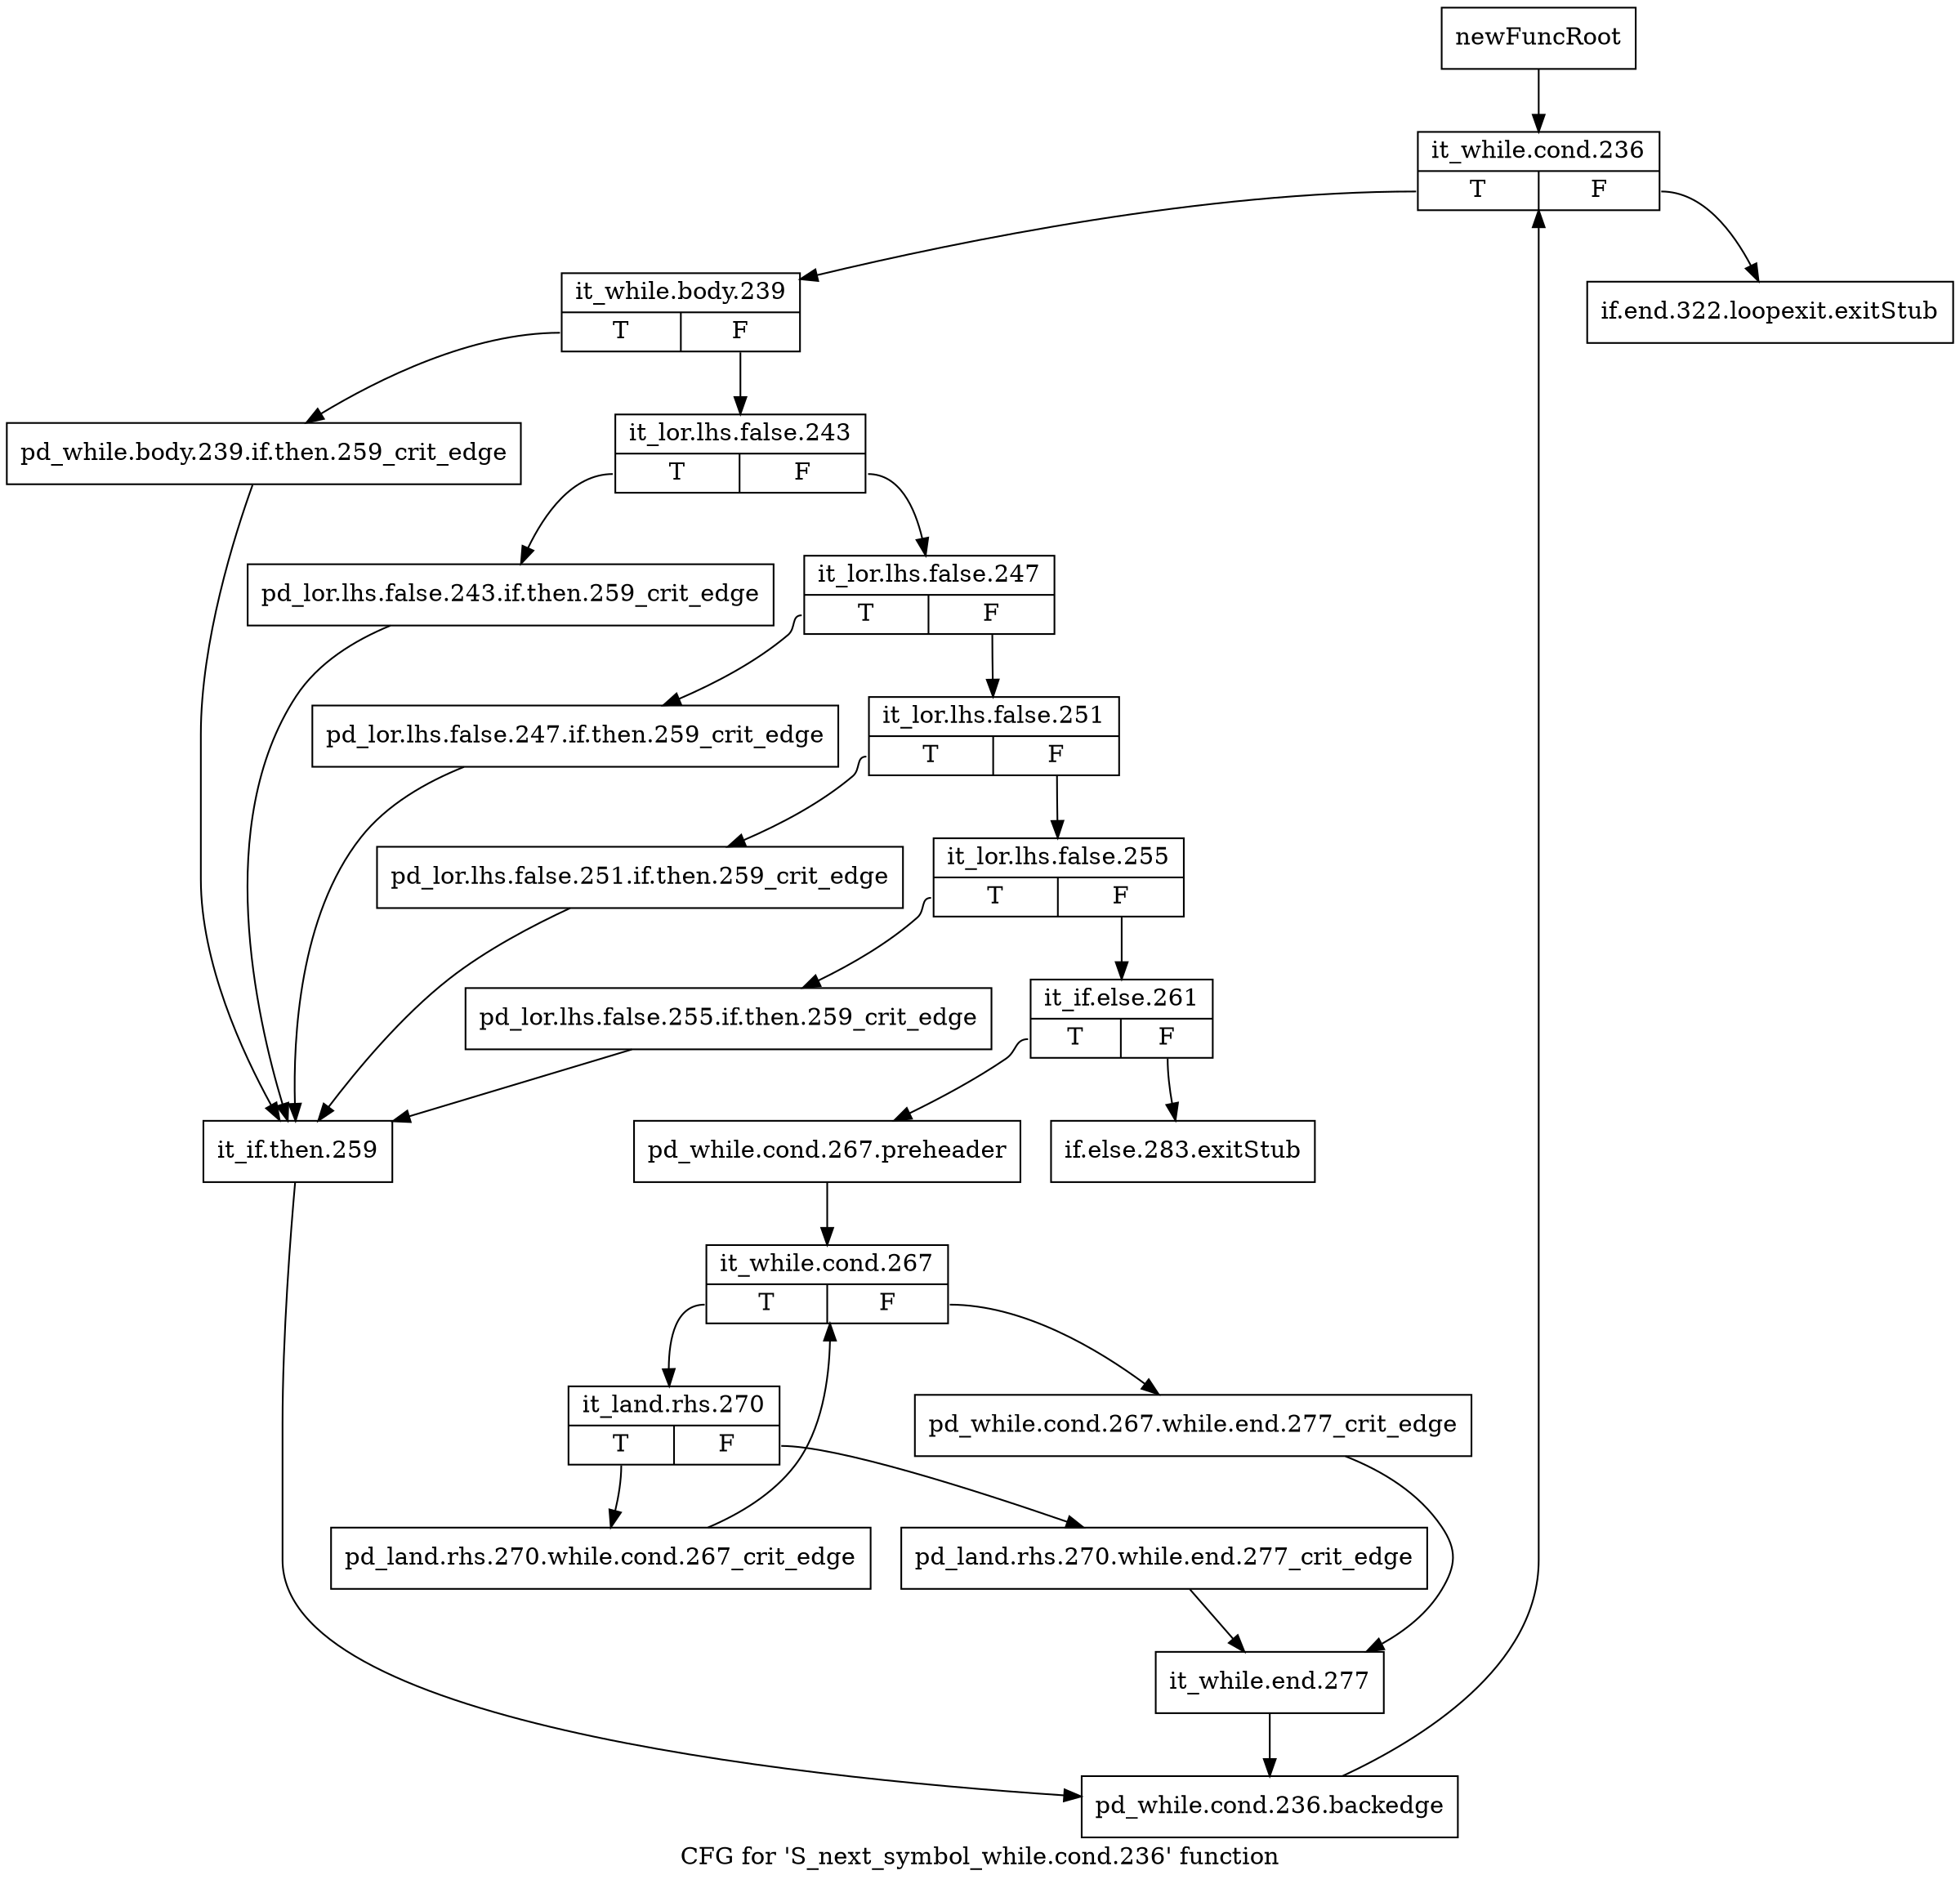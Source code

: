 digraph "CFG for 'S_next_symbol_while.cond.236' function" {
	label="CFG for 'S_next_symbol_while.cond.236' function";

	Node0x502a0a0 [shape=record,label="{newFuncRoot}"];
	Node0x502a0a0 -> Node0x502a190;
	Node0x502a0f0 [shape=record,label="{if.end.322.loopexit.exitStub}"];
	Node0x502a140 [shape=record,label="{if.else.283.exitStub}"];
	Node0x502a190 [shape=record,label="{it_while.cond.236|{<s0>T|<s1>F}}"];
	Node0x502a190:s0 -> Node0x502a1e0;
	Node0x502a190:s1 -> Node0x502a0f0;
	Node0x502a1e0 [shape=record,label="{it_while.body.239|{<s0>T|<s1>F}}"];
	Node0x502a1e0:s0 -> Node0x500aab0;
	Node0x502a1e0:s1 -> Node0x502a230;
	Node0x502a230 [shape=record,label="{it_lor.lhs.false.243|{<s0>T|<s1>F}}"];
	Node0x502a230:s0 -> Node0x500aa60;
	Node0x502a230:s1 -> Node0x502a280;
	Node0x502a280 [shape=record,label="{it_lor.lhs.false.247|{<s0>T|<s1>F}}"];
	Node0x502a280:s0 -> Node0x500aa10;
	Node0x502a280:s1 -> Node0x502a2d0;
	Node0x502a2d0 [shape=record,label="{it_lor.lhs.false.251|{<s0>T|<s1>F}}"];
	Node0x502a2d0:s0 -> Node0x500a9c0;
	Node0x502a2d0:s1 -> Node0x500a6a0;
	Node0x500a6a0 [shape=record,label="{it_lor.lhs.false.255|{<s0>T|<s1>F}}"];
	Node0x500a6a0:s0 -> Node0x500a970;
	Node0x500a6a0:s1 -> Node0x500a6f0;
	Node0x500a6f0 [shape=record,label="{it_if.else.261|{<s0>T|<s1>F}}"];
	Node0x500a6f0:s0 -> Node0x500a740;
	Node0x500a6f0:s1 -> Node0x502a140;
	Node0x500a740 [shape=record,label="{pd_while.cond.267.preheader}"];
	Node0x500a740 -> Node0x500a790;
	Node0x500a790 [shape=record,label="{it_while.cond.267|{<s0>T|<s1>F}}"];
	Node0x500a790:s0 -> Node0x500a830;
	Node0x500a790:s1 -> Node0x500a7e0;
	Node0x500a7e0 [shape=record,label="{pd_while.cond.267.while.end.277_crit_edge}"];
	Node0x500a7e0 -> Node0x500a8d0;
	Node0x500a830 [shape=record,label="{it_land.rhs.270|{<s0>T|<s1>F}}"];
	Node0x500a830:s0 -> Node0x500a920;
	Node0x500a830:s1 -> Node0x500a880;
	Node0x500a880 [shape=record,label="{pd_land.rhs.270.while.end.277_crit_edge}"];
	Node0x500a880 -> Node0x500a8d0;
	Node0x500a8d0 [shape=record,label="{it_while.end.277}"];
	Node0x500a8d0 -> Node0x500ab50;
	Node0x500a920 [shape=record,label="{pd_land.rhs.270.while.cond.267_crit_edge}"];
	Node0x500a920 -> Node0x500a790;
	Node0x500a970 [shape=record,label="{pd_lor.lhs.false.255.if.then.259_crit_edge}"];
	Node0x500a970 -> Node0x500ab00;
	Node0x500a9c0 [shape=record,label="{pd_lor.lhs.false.251.if.then.259_crit_edge}"];
	Node0x500a9c0 -> Node0x500ab00;
	Node0x500aa10 [shape=record,label="{pd_lor.lhs.false.247.if.then.259_crit_edge}"];
	Node0x500aa10 -> Node0x500ab00;
	Node0x500aa60 [shape=record,label="{pd_lor.lhs.false.243.if.then.259_crit_edge}"];
	Node0x500aa60 -> Node0x500ab00;
	Node0x500aab0 [shape=record,label="{pd_while.body.239.if.then.259_crit_edge}"];
	Node0x500aab0 -> Node0x500ab00;
	Node0x500ab00 [shape=record,label="{it_if.then.259}"];
	Node0x500ab00 -> Node0x500ab50;
	Node0x500ab50 [shape=record,label="{pd_while.cond.236.backedge}"];
	Node0x500ab50 -> Node0x502a190;
}
